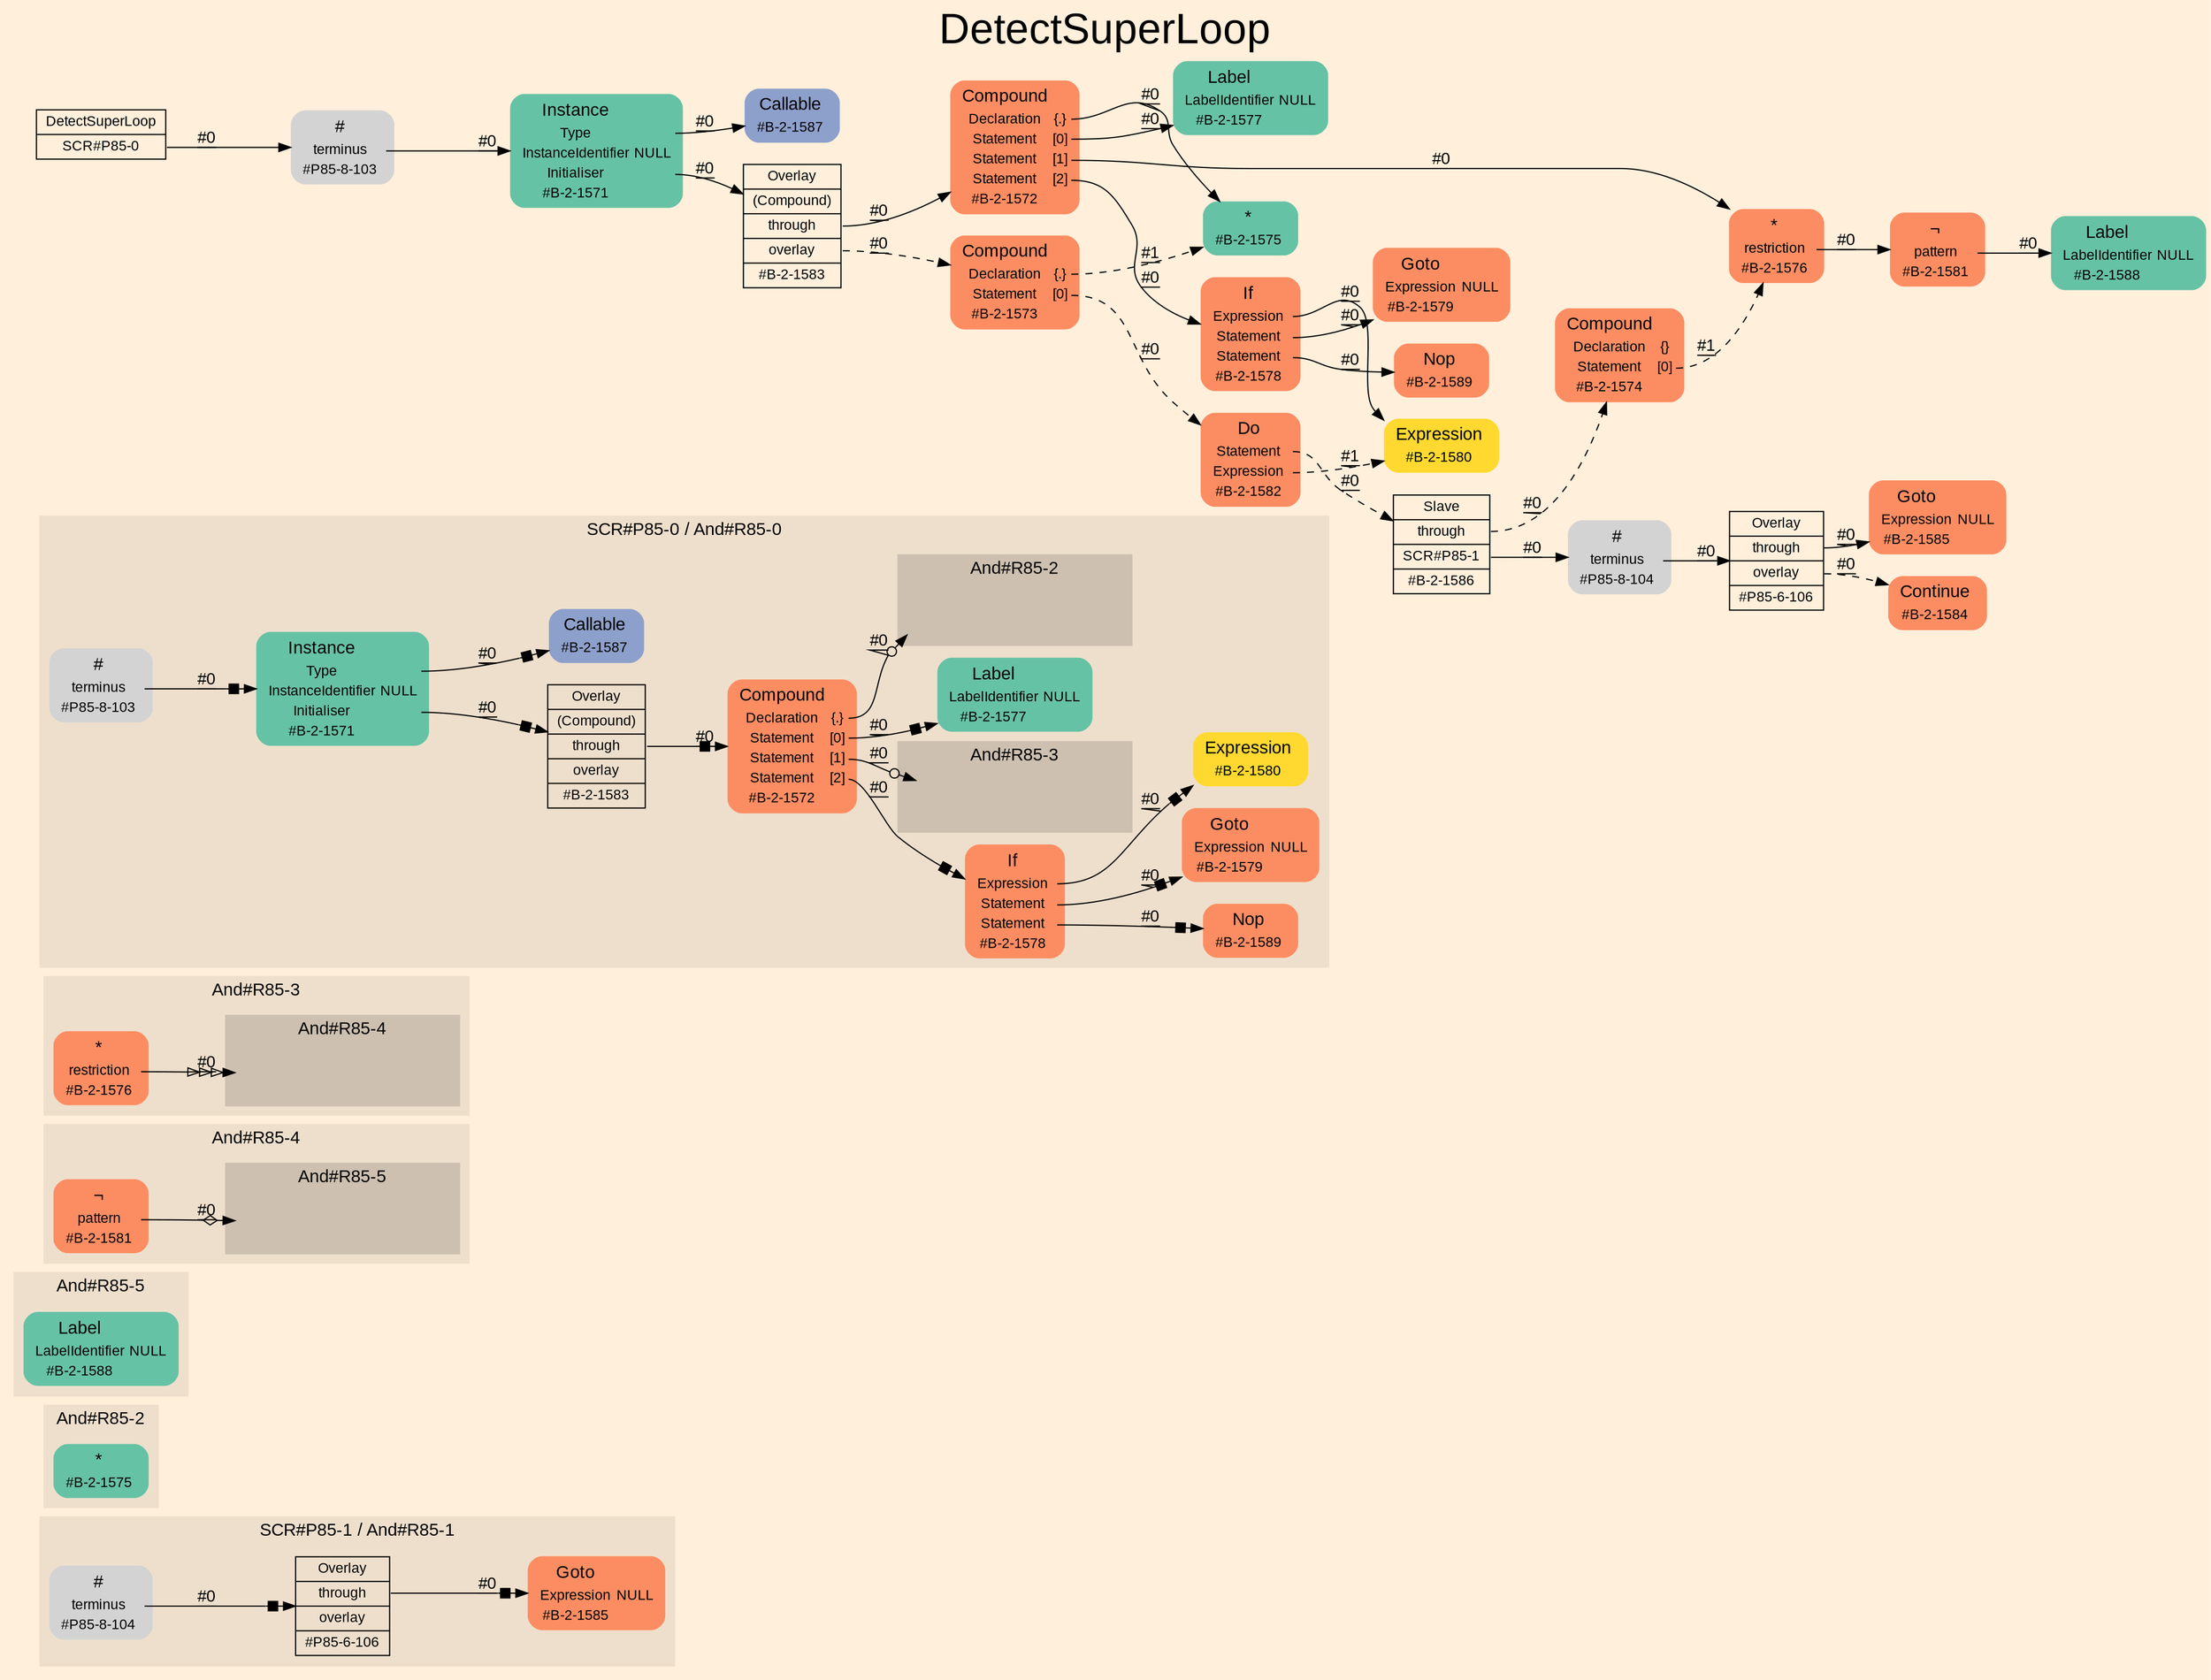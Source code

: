 digraph "DetectSuperLoop" {
label = "DetectSuperLoop"
labelloc = t
fontsize = "36"
graph [
    rankdir = "LR"
    ranksep = 0.3
    bgcolor = antiquewhite1
    color = black
    fontcolor = black
    fontname = "Arial"
];
node [
    fontname = "Arial"
];
edge [
    fontname = "Arial"
];

// -------------------- figure And#R85-1 --------------------
// -------- region And#R85-1 ----------
subgraph "clusterAnd#R85-1" {
    label = "SCR#P85-1 / And#R85-1"
    style = "filled"
    color = antiquewhite2
    fontsize = "15"
    // -------- block And#R85-1[#B-2-1585] ----------
    "And#R85-1[#B-2-1585]" [
        shape = "plaintext"
        fillcolor = "/set28/2"
        label = <<TABLE BORDER="0" CELLBORDER="0" CELLSPACING="0">
         <TR><TD><FONT POINT-SIZE="15.0">Goto</FONT></TD><TD></TD></TR>
         <TR><TD>Expression</TD><TD PORT="port0">NULL</TD></TR>
         <TR><TD>#B-2-1585</TD><TD PORT="port1"></TD></TR>
        </TABLE>>
        style = "rounded,filled"
        fontsize = "12"
    ];
    
    // -------- block And#R85-1[#P85-6-106] ----------
    "And#R85-1[#P85-6-106]" [
        shape = "record"
        fillcolor = antiquewhite2
        label = "<fixed> Overlay | <port0> through | <port1> overlay | <port2> #P85-6-106"
        style = "filled"
        fontsize = "12"
        color = black
        fontcolor = black
    ];
    
    "And#R85-1[#P85-6-106]":port0 -> "And#R85-1[#B-2-1585]" [
        arrowhead="normalnonebox"
        label = "#0"
        decorate = true
        color = black
        fontcolor = black
    ];
    
    // -------- block And#R85-1[#P85-8-104] ----------
    "And#R85-1[#P85-8-104]" [
        shape = "plaintext"
        label = <<TABLE BORDER="0" CELLBORDER="0" CELLSPACING="0">
         <TR><TD><FONT POINT-SIZE="15.0">#</FONT></TD><TD></TD></TR>
         <TR><TD>terminus</TD><TD PORT="port0"></TD></TR>
         <TR><TD>#P85-8-104</TD><TD PORT="port1"></TD></TR>
        </TABLE>>
        style = "rounded,filled"
        fontsize = "12"
    ];
    
    "And#R85-1[#P85-8-104]":port0 -> "And#R85-1[#P85-6-106]" [
        arrowhead="normalnonebox"
        label = "#0"
        decorate = true
        color = black
        fontcolor = black
    ];
    
}


// -------------------- figure And#R85-2 --------------------
// -------- region And#R85-2 ----------
subgraph "clusterAnd#R85-2" {
    label = "And#R85-2"
    style = "filled"
    color = antiquewhite2
    fontsize = "15"
    // -------- block And#R85-2[#B-2-1575] ----------
    "And#R85-2[#B-2-1575]" [
        shape = "plaintext"
        fillcolor = "/set28/1"
        label = <<TABLE BORDER="0" CELLBORDER="0" CELLSPACING="0">
         <TR><TD><FONT POINT-SIZE="15.0">*</FONT></TD><TD></TD></TR>
         <TR><TD>#B-2-1575</TD><TD PORT="port0"></TD></TR>
        </TABLE>>
        style = "rounded,filled"
        fontsize = "12"
    ];
    
}


// -------------------- figure And#R85-5 --------------------
// -------- region And#R85-5 ----------
subgraph "clusterAnd#R85-5" {
    label = "And#R85-5"
    style = "filled"
    color = antiquewhite2
    fontsize = "15"
    // -------- block And#R85-5[#B-2-1588] ----------
    "And#R85-5[#B-2-1588]" [
        shape = "plaintext"
        fillcolor = "/set28/1"
        label = <<TABLE BORDER="0" CELLBORDER="0" CELLSPACING="0">
         <TR><TD><FONT POINT-SIZE="15.0">Label</FONT></TD><TD></TD></TR>
         <TR><TD>LabelIdentifier</TD><TD PORT="port0">NULL</TD></TR>
         <TR><TD>#B-2-1588</TD><TD PORT="port1"></TD></TR>
        </TABLE>>
        style = "rounded,filled"
        fontsize = "12"
    ];
    
}


// -------------------- figure And#R85-4 --------------------
// -------- region And#R85-4 ----------
subgraph "clusterAnd#R85-4" {
    label = "And#R85-4"
    style = "filled"
    color = antiquewhite2
    fontsize = "15"
    // -------- block And#R85-4[#B-2-1581] ----------
    "And#R85-4[#B-2-1581]" [
        shape = "plaintext"
        fillcolor = "/set28/2"
        label = <<TABLE BORDER="0" CELLBORDER="0" CELLSPACING="0">
         <TR><TD><FONT POINT-SIZE="15.0">¬</FONT></TD><TD></TD></TR>
         <TR><TD>pattern</TD><TD PORT="port0"></TD></TR>
         <TR><TD>#B-2-1581</TD><TD PORT="port1"></TD></TR>
        </TABLE>>
        style = "rounded,filled"
        fontsize = "12"
    ];
    
    "And#R85-4[#B-2-1581]":port0 -> "#0->And#R85-4[#B-2-1588]" [
        arrowhead="normalnoneodiamond"
        label = "#0"
        decorate = true
        color = black
        fontcolor = black
    ];
    
    // -------- region And#R85-4[And#R85-5] ----------
    subgraph "clusterAnd#R85-4[And#R85-5]" {
        label = "And#R85-5"
        style = "filled"
        color = antiquewhite3
        fontsize = "15"
        // -------- block #0->And#R85-4[#B-2-1588] ----------
        "#0->And#R85-4[#B-2-1588]" [
            shape = "none"
            style = "invisible"
        ];
        
    }
    
}


// -------------------- figure And#R85-3 --------------------
// -------- region And#R85-3 ----------
subgraph "clusterAnd#R85-3" {
    label = "And#R85-3"
    style = "filled"
    color = antiquewhite2
    fontsize = "15"
    // -------- block And#R85-3[#B-2-1576] ----------
    "And#R85-3[#B-2-1576]" [
        shape = "plaintext"
        fillcolor = "/set28/2"
        label = <<TABLE BORDER="0" CELLBORDER="0" CELLSPACING="0">
         <TR><TD><FONT POINT-SIZE="15.0">*</FONT></TD><TD></TD></TR>
         <TR><TD>restriction</TD><TD PORT="port0"></TD></TR>
         <TR><TD>#B-2-1576</TD><TD PORT="port1"></TD></TR>
        </TABLE>>
        style = "rounded,filled"
        fontsize = "12"
    ];
    
    "And#R85-3[#B-2-1576]":port0 -> "#0->And#R85-3[#B-2-1581]" [
        arrowhead="normalonormalonormalonormal"
        label = "#0"
        decorate = true
        color = black
        fontcolor = black
    ];
    
    // -------- region And#R85-3[And#R85-4] ----------
    subgraph "clusterAnd#R85-3[And#R85-4]" {
        label = "And#R85-4"
        style = "filled"
        color = antiquewhite3
        fontsize = "15"
        // -------- block #0->And#R85-3[#B-2-1581] ----------
        "#0->And#R85-3[#B-2-1581]" [
            shape = "none"
            style = "invisible"
        ];
        
    }
    
}


// -------------------- figure And#R85-0 --------------------
// -------- region And#R85-0 ----------
subgraph "clusterAnd#R85-0" {
    label = "SCR#P85-0 / And#R85-0"
    style = "filled"
    color = antiquewhite2
    fontsize = "15"
    // -------- block And#R85-0[#B-2-1571] ----------
    "And#R85-0[#B-2-1571]" [
        shape = "plaintext"
        fillcolor = "/set28/1"
        label = <<TABLE BORDER="0" CELLBORDER="0" CELLSPACING="0">
         <TR><TD><FONT POINT-SIZE="15.0">Instance</FONT></TD><TD></TD></TR>
         <TR><TD>Type</TD><TD PORT="port0"></TD></TR>
         <TR><TD>InstanceIdentifier</TD><TD PORT="port1">NULL</TD></TR>
         <TR><TD>Initialiser</TD><TD PORT="port2"></TD></TR>
         <TR><TD>#B-2-1571</TD><TD PORT="port3"></TD></TR>
        </TABLE>>
        style = "rounded,filled"
        fontsize = "12"
    ];
    
    "And#R85-0[#B-2-1571]":port0 -> "And#R85-0[#B-2-1587]" [
        arrowhead="normalnonebox"
        label = "#0"
        decorate = true
        color = black
        fontcolor = black
    ];
    
    "And#R85-0[#B-2-1571]":port2 -> "And#R85-0[#B-2-1583]" [
        arrowhead="normalnonebox"
        label = "#0"
        decorate = true
        color = black
        fontcolor = black
    ];
    
    // -------- block And#R85-0[#B-2-1580] ----------
    "And#R85-0[#B-2-1580]" [
        shape = "plaintext"
        fillcolor = "/set28/6"
        label = <<TABLE BORDER="0" CELLBORDER="0" CELLSPACING="0">
         <TR><TD><FONT POINT-SIZE="15.0">Expression</FONT></TD><TD></TD></TR>
         <TR><TD>#B-2-1580</TD><TD PORT="port0"></TD></TR>
        </TABLE>>
        style = "rounded,filled"
        fontsize = "12"
    ];
    
    // -------- block And#R85-0[#B-2-1587] ----------
    "And#R85-0[#B-2-1587]" [
        shape = "plaintext"
        fillcolor = "/set28/3"
        label = <<TABLE BORDER="0" CELLBORDER="0" CELLSPACING="0">
         <TR><TD><FONT POINT-SIZE="15.0">Callable</FONT></TD><TD></TD></TR>
         <TR><TD>#B-2-1587</TD><TD PORT="port0"></TD></TR>
        </TABLE>>
        style = "rounded,filled"
        fontsize = "12"
    ];
    
    // -------- block And#R85-0[#B-2-1572] ----------
    "And#R85-0[#B-2-1572]" [
        shape = "plaintext"
        fillcolor = "/set28/2"
        label = <<TABLE BORDER="0" CELLBORDER="0" CELLSPACING="0">
         <TR><TD><FONT POINT-SIZE="15.0">Compound</FONT></TD><TD></TD></TR>
         <TR><TD>Declaration</TD><TD PORT="port0">{.}</TD></TR>
         <TR><TD>Statement</TD><TD PORT="port1">[0]</TD></TR>
         <TR><TD>Statement</TD><TD PORT="port2">[1]</TD></TR>
         <TR><TD>Statement</TD><TD PORT="port3">[2]</TD></TR>
         <TR><TD>#B-2-1572</TD><TD PORT="port4"></TD></TR>
        </TABLE>>
        style = "rounded,filled"
        fontsize = "12"
    ];
    
    "And#R85-0[#B-2-1572]":port0 -> "#0->And#R85-0[#B-2-1575]" [
        arrowhead="normalnoneodot"
        label = "#0"
        decorate = true
        color = black
        fontcolor = black
    ];
    
    "And#R85-0[#B-2-1572]":port1 -> "And#R85-0[#B-2-1577]" [
        arrowhead="normalnonebox"
        label = "#0"
        decorate = true
        color = black
        fontcolor = black
    ];
    
    "And#R85-0[#B-2-1572]":port2 -> "#0->And#R85-0[#B-2-1576]" [
        arrowhead="normalnoneodot"
        label = "#0"
        decorate = true
        color = black
        fontcolor = black
    ];
    
    "And#R85-0[#B-2-1572]":port3 -> "And#R85-0[#B-2-1578]" [
        arrowhead="normalnonebox"
        label = "#0"
        decorate = true
        color = black
        fontcolor = black
    ];
    
    // -------- block And#R85-0[#B-2-1577] ----------
    "And#R85-0[#B-2-1577]" [
        shape = "plaintext"
        fillcolor = "/set28/1"
        label = <<TABLE BORDER="0" CELLBORDER="0" CELLSPACING="0">
         <TR><TD><FONT POINT-SIZE="15.0">Label</FONT></TD><TD></TD></TR>
         <TR><TD>LabelIdentifier</TD><TD PORT="port0">NULL</TD></TR>
         <TR><TD>#B-2-1577</TD><TD PORT="port1"></TD></TR>
        </TABLE>>
        style = "rounded,filled"
        fontsize = "12"
    ];
    
    // -------- block And#R85-0[#B-2-1578] ----------
    "And#R85-0[#B-2-1578]" [
        shape = "plaintext"
        fillcolor = "/set28/2"
        label = <<TABLE BORDER="0" CELLBORDER="0" CELLSPACING="0">
         <TR><TD><FONT POINT-SIZE="15.0">If</FONT></TD><TD></TD></TR>
         <TR><TD>Expression</TD><TD PORT="port0"></TD></TR>
         <TR><TD>Statement</TD><TD PORT="port1"></TD></TR>
         <TR><TD>Statement</TD><TD PORT="port2"></TD></TR>
         <TR><TD>#B-2-1578</TD><TD PORT="port3"></TD></TR>
        </TABLE>>
        style = "rounded,filled"
        fontsize = "12"
    ];
    
    "And#R85-0[#B-2-1578]":port0 -> "And#R85-0[#B-2-1580]" [
        arrowhead="normalnonebox"
        label = "#0"
        decorate = true
        color = black
        fontcolor = black
    ];
    
    "And#R85-0[#B-2-1578]":port1 -> "And#R85-0[#B-2-1579]" [
        arrowhead="normalnonebox"
        label = "#0"
        decorate = true
        color = black
        fontcolor = black
    ];
    
    "And#R85-0[#B-2-1578]":port2 -> "And#R85-0[#B-2-1589]" [
        arrowhead="normalnonebox"
        label = "#0"
        decorate = true
        color = black
        fontcolor = black
    ];
    
    // -------- block And#R85-0[#B-2-1579] ----------
    "And#R85-0[#B-2-1579]" [
        shape = "plaintext"
        fillcolor = "/set28/2"
        label = <<TABLE BORDER="0" CELLBORDER="0" CELLSPACING="0">
         <TR><TD><FONT POINT-SIZE="15.0">Goto</FONT></TD><TD></TD></TR>
         <TR><TD>Expression</TD><TD PORT="port0">NULL</TD></TR>
         <TR><TD>#B-2-1579</TD><TD PORT="port1"></TD></TR>
        </TABLE>>
        style = "rounded,filled"
        fontsize = "12"
    ];
    
    // -------- block And#R85-0[#B-2-1583] ----------
    "And#R85-0[#B-2-1583]" [
        shape = "record"
        fillcolor = antiquewhite2
        label = "<fixed> Overlay | <port0> (Compound) | <port1> through | <port2> overlay | <port3> #B-2-1583"
        style = "filled"
        fontsize = "12"
        color = black
        fontcolor = black
    ];
    
    "And#R85-0[#B-2-1583]":port1 -> "And#R85-0[#B-2-1572]" [
        arrowhead="normalnonebox"
        label = "#0"
        decorate = true
        color = black
        fontcolor = black
    ];
    
    // -------- block And#R85-0[#B-2-1589] ----------
    "And#R85-0[#B-2-1589]" [
        shape = "plaintext"
        fillcolor = "/set28/2"
        label = <<TABLE BORDER="0" CELLBORDER="0" CELLSPACING="0">
         <TR><TD><FONT POINT-SIZE="15.0">Nop</FONT></TD><TD></TD></TR>
         <TR><TD>#B-2-1589</TD><TD PORT="port0"></TD></TR>
        </TABLE>>
        style = "rounded,filled"
        fontsize = "12"
    ];
    
    // -------- block And#R85-0[#P85-8-103] ----------
    "And#R85-0[#P85-8-103]" [
        shape = "plaintext"
        label = <<TABLE BORDER="0" CELLBORDER="0" CELLSPACING="0">
         <TR><TD><FONT POINT-SIZE="15.0">#</FONT></TD><TD></TD></TR>
         <TR><TD>terminus</TD><TD PORT="port0"></TD></TR>
         <TR><TD>#P85-8-103</TD><TD PORT="port1"></TD></TR>
        </TABLE>>
        style = "rounded,filled"
        fontsize = "12"
    ];
    
    "And#R85-0[#P85-8-103]":port0 -> "And#R85-0[#B-2-1571]" [
        arrowhead="normalnonebox"
        label = "#0"
        decorate = true
        color = black
        fontcolor = black
    ];
    
    // -------- region And#R85-0[And#R85-2] ----------
    subgraph "clusterAnd#R85-0[And#R85-2]" {
        label = "And#R85-2"
        style = "filled"
        color = antiquewhite3
        fontsize = "15"
        // -------- block #0->And#R85-0[#B-2-1575] ----------
        "#0->And#R85-0[#B-2-1575]" [
            shape = "none"
            style = "invisible"
        ];
        
    }
    
    // -------- region And#R85-0[And#R85-3] ----------
    subgraph "clusterAnd#R85-0[And#R85-3]" {
        label = "And#R85-3"
        style = "filled"
        color = antiquewhite3
        fontsize = "15"
        // -------- block #0->And#R85-0[#B-2-1576] ----------
        "#0->And#R85-0[#B-2-1576]" [
            shape = "none"
            style = "invisible"
        ];
        
    }
    
}


// -------------------- transformation figure --------------------
// -------- block CR#P85-0 ----------
"CR#P85-0" [
    shape = "record"
    fillcolor = antiquewhite1
    label = "<fixed> DetectSuperLoop | <port0> SCR#P85-0"
    style = "filled"
    fontsize = "12"
    color = black
    fontcolor = black
];

"CR#P85-0":port0 -> "#P85-8-103" [
    label = "#0"
    decorate = true
    color = black
    fontcolor = black
];

// -------- block #P85-8-103 ----------
"#P85-8-103" [
    shape = "plaintext"
    label = <<TABLE BORDER="0" CELLBORDER="0" CELLSPACING="0">
     <TR><TD><FONT POINT-SIZE="15.0">#</FONT></TD><TD></TD></TR>
     <TR><TD>terminus</TD><TD PORT="port0"></TD></TR>
     <TR><TD>#P85-8-103</TD><TD PORT="port1"></TD></TR>
    </TABLE>>
    style = "rounded,filled"
    fontsize = "12"
];

"#P85-8-103":port0 -> "#B-2-1571" [
    label = "#0"
    decorate = true
    color = black
    fontcolor = black
];

// -------- block #B-2-1571 ----------
"#B-2-1571" [
    shape = "plaintext"
    fillcolor = "/set28/1"
    label = <<TABLE BORDER="0" CELLBORDER="0" CELLSPACING="0">
     <TR><TD><FONT POINT-SIZE="15.0">Instance</FONT></TD><TD></TD></TR>
     <TR><TD>Type</TD><TD PORT="port0"></TD></TR>
     <TR><TD>InstanceIdentifier</TD><TD PORT="port1">NULL</TD></TR>
     <TR><TD>Initialiser</TD><TD PORT="port2"></TD></TR>
     <TR><TD>#B-2-1571</TD><TD PORT="port3"></TD></TR>
    </TABLE>>
    style = "rounded,filled"
    fontsize = "12"
];

"#B-2-1571":port0 -> "#B-2-1587" [
    label = "#0"
    decorate = true
    color = black
    fontcolor = black
];

"#B-2-1571":port2 -> "#B-2-1583" [
    label = "#0"
    decorate = true
    color = black
    fontcolor = black
];

// -------- block #B-2-1587 ----------
"#B-2-1587" [
    shape = "plaintext"
    fillcolor = "/set28/3"
    label = <<TABLE BORDER="0" CELLBORDER="0" CELLSPACING="0">
     <TR><TD><FONT POINT-SIZE="15.0">Callable</FONT></TD><TD></TD></TR>
     <TR><TD>#B-2-1587</TD><TD PORT="port0"></TD></TR>
    </TABLE>>
    style = "rounded,filled"
    fontsize = "12"
];

// -------- block #B-2-1583 ----------
"#B-2-1583" [
    shape = "record"
    fillcolor = antiquewhite1
    label = "<fixed> Overlay | <port0> (Compound) | <port1> through | <port2> overlay | <port3> #B-2-1583"
    style = "filled"
    fontsize = "12"
    color = black
    fontcolor = black
];

"#B-2-1583":port1 -> "#B-2-1572" [
    label = "#0"
    decorate = true
    color = black
    fontcolor = black
];

"#B-2-1583":port2 -> "#B-2-1573" [
    style="dashed"
    label = "#0"
    decorate = true
    color = black
    fontcolor = black
];

// -------- block #B-2-1572 ----------
"#B-2-1572" [
    shape = "plaintext"
    fillcolor = "/set28/2"
    label = <<TABLE BORDER="0" CELLBORDER="0" CELLSPACING="0">
     <TR><TD><FONT POINT-SIZE="15.0">Compound</FONT></TD><TD></TD></TR>
     <TR><TD>Declaration</TD><TD PORT="port0">{.}</TD></TR>
     <TR><TD>Statement</TD><TD PORT="port1">[0]</TD></TR>
     <TR><TD>Statement</TD><TD PORT="port2">[1]</TD></TR>
     <TR><TD>Statement</TD><TD PORT="port3">[2]</TD></TR>
     <TR><TD>#B-2-1572</TD><TD PORT="port4"></TD></TR>
    </TABLE>>
    style = "rounded,filled"
    fontsize = "12"
];

"#B-2-1572":port0 -> "#B-2-1575" [
    label = "#0"
    decorate = true
    color = black
    fontcolor = black
];

"#B-2-1572":port1 -> "#B-2-1577" [
    label = "#0"
    decorate = true
    color = black
    fontcolor = black
];

"#B-2-1572":port2 -> "#B-2-1576" [
    label = "#0"
    decorate = true
    color = black
    fontcolor = black
];

"#B-2-1572":port3 -> "#B-2-1578" [
    label = "#0"
    decorate = true
    color = black
    fontcolor = black
];

// -------- block #B-2-1575 ----------
"#B-2-1575" [
    shape = "plaintext"
    fillcolor = "/set28/1"
    label = <<TABLE BORDER="0" CELLBORDER="0" CELLSPACING="0">
     <TR><TD><FONT POINT-SIZE="15.0">*</FONT></TD><TD></TD></TR>
     <TR><TD>#B-2-1575</TD><TD PORT="port0"></TD></TR>
    </TABLE>>
    style = "rounded,filled"
    fontsize = "12"
];

// -------- block #B-2-1577 ----------
"#B-2-1577" [
    shape = "plaintext"
    fillcolor = "/set28/1"
    label = <<TABLE BORDER="0" CELLBORDER="0" CELLSPACING="0">
     <TR><TD><FONT POINT-SIZE="15.0">Label</FONT></TD><TD></TD></TR>
     <TR><TD>LabelIdentifier</TD><TD PORT="port0">NULL</TD></TR>
     <TR><TD>#B-2-1577</TD><TD PORT="port1"></TD></TR>
    </TABLE>>
    style = "rounded,filled"
    fontsize = "12"
];

// -------- block #B-2-1576 ----------
"#B-2-1576" [
    shape = "plaintext"
    fillcolor = "/set28/2"
    label = <<TABLE BORDER="0" CELLBORDER="0" CELLSPACING="0">
     <TR><TD><FONT POINT-SIZE="15.0">*</FONT></TD><TD></TD></TR>
     <TR><TD>restriction</TD><TD PORT="port0"></TD></TR>
     <TR><TD>#B-2-1576</TD><TD PORT="port1"></TD></TR>
    </TABLE>>
    style = "rounded,filled"
    fontsize = "12"
];

"#B-2-1576":port0 -> "#B-2-1581" [
    label = "#0"
    decorate = true
    color = black
    fontcolor = black
];

// -------- block #B-2-1581 ----------
"#B-2-1581" [
    shape = "plaintext"
    fillcolor = "/set28/2"
    label = <<TABLE BORDER="0" CELLBORDER="0" CELLSPACING="0">
     <TR><TD><FONT POINT-SIZE="15.0">¬</FONT></TD><TD></TD></TR>
     <TR><TD>pattern</TD><TD PORT="port0"></TD></TR>
     <TR><TD>#B-2-1581</TD><TD PORT="port1"></TD></TR>
    </TABLE>>
    style = "rounded,filled"
    fontsize = "12"
];

"#B-2-1581":port0 -> "#B-2-1588" [
    label = "#0"
    decorate = true
    color = black
    fontcolor = black
];

// -------- block #B-2-1588 ----------
"#B-2-1588" [
    shape = "plaintext"
    fillcolor = "/set28/1"
    label = <<TABLE BORDER="0" CELLBORDER="0" CELLSPACING="0">
     <TR><TD><FONT POINT-SIZE="15.0">Label</FONT></TD><TD></TD></TR>
     <TR><TD>LabelIdentifier</TD><TD PORT="port0">NULL</TD></TR>
     <TR><TD>#B-2-1588</TD><TD PORT="port1"></TD></TR>
    </TABLE>>
    style = "rounded,filled"
    fontsize = "12"
];

// -------- block #B-2-1578 ----------
"#B-2-1578" [
    shape = "plaintext"
    fillcolor = "/set28/2"
    label = <<TABLE BORDER="0" CELLBORDER="0" CELLSPACING="0">
     <TR><TD><FONT POINT-SIZE="15.0">If</FONT></TD><TD></TD></TR>
     <TR><TD>Expression</TD><TD PORT="port0"></TD></TR>
     <TR><TD>Statement</TD><TD PORT="port1"></TD></TR>
     <TR><TD>Statement</TD><TD PORT="port2"></TD></TR>
     <TR><TD>#B-2-1578</TD><TD PORT="port3"></TD></TR>
    </TABLE>>
    style = "rounded,filled"
    fontsize = "12"
];

"#B-2-1578":port0 -> "#B-2-1580" [
    label = "#0"
    decorate = true
    color = black
    fontcolor = black
];

"#B-2-1578":port1 -> "#B-2-1579" [
    label = "#0"
    decorate = true
    color = black
    fontcolor = black
];

"#B-2-1578":port2 -> "#B-2-1589" [
    label = "#0"
    decorate = true
    color = black
    fontcolor = black
];

// -------- block #B-2-1580 ----------
"#B-2-1580" [
    shape = "plaintext"
    fillcolor = "/set28/6"
    label = <<TABLE BORDER="0" CELLBORDER="0" CELLSPACING="0">
     <TR><TD><FONT POINT-SIZE="15.0">Expression</FONT></TD><TD></TD></TR>
     <TR><TD>#B-2-1580</TD><TD PORT="port0"></TD></TR>
    </TABLE>>
    style = "rounded,filled"
    fontsize = "12"
];

// -------- block #B-2-1579 ----------
"#B-2-1579" [
    shape = "plaintext"
    fillcolor = "/set28/2"
    label = <<TABLE BORDER="0" CELLBORDER="0" CELLSPACING="0">
     <TR><TD><FONT POINT-SIZE="15.0">Goto</FONT></TD><TD></TD></TR>
     <TR><TD>Expression</TD><TD PORT="port0">NULL</TD></TR>
     <TR><TD>#B-2-1579</TD><TD PORT="port1"></TD></TR>
    </TABLE>>
    style = "rounded,filled"
    fontsize = "12"
];

// -------- block #B-2-1589 ----------
"#B-2-1589" [
    shape = "plaintext"
    fillcolor = "/set28/2"
    label = <<TABLE BORDER="0" CELLBORDER="0" CELLSPACING="0">
     <TR><TD><FONT POINT-SIZE="15.0">Nop</FONT></TD><TD></TD></TR>
     <TR><TD>#B-2-1589</TD><TD PORT="port0"></TD></TR>
    </TABLE>>
    style = "rounded,filled"
    fontsize = "12"
];

// -------- block #B-2-1573 ----------
"#B-2-1573" [
    shape = "plaintext"
    fillcolor = "/set28/2"
    label = <<TABLE BORDER="0" CELLBORDER="0" CELLSPACING="0">
     <TR><TD><FONT POINT-SIZE="15.0">Compound</FONT></TD><TD></TD></TR>
     <TR><TD>Declaration</TD><TD PORT="port0">{.}</TD></TR>
     <TR><TD>Statement</TD><TD PORT="port1">[0]</TD></TR>
     <TR><TD>#B-2-1573</TD><TD PORT="port2"></TD></TR>
    </TABLE>>
    style = "rounded,filled"
    fontsize = "12"
];

"#B-2-1573":port0 -> "#B-2-1575" [
    style="dashed"
    label = "#1"
    decorate = true
    color = black
    fontcolor = black
];

"#B-2-1573":port1 -> "#B-2-1582" [
    style="dashed"
    label = "#0"
    decorate = true
    color = black
    fontcolor = black
];

// -------- block #B-2-1582 ----------
"#B-2-1582" [
    shape = "plaintext"
    fillcolor = "/set28/2"
    label = <<TABLE BORDER="0" CELLBORDER="0" CELLSPACING="0">
     <TR><TD><FONT POINT-SIZE="15.0">Do</FONT></TD><TD></TD></TR>
     <TR><TD>Statement</TD><TD PORT="port0"></TD></TR>
     <TR><TD>Expression</TD><TD PORT="port1"></TD></TR>
     <TR><TD>#B-2-1582</TD><TD PORT="port2"></TD></TR>
    </TABLE>>
    style = "rounded,filled"
    fontsize = "12"
];

"#B-2-1582":port0 -> "#B-2-1586" [
    style="dashed"
    label = "#0"
    decorate = true
    color = black
    fontcolor = black
];

"#B-2-1582":port1 -> "#B-2-1580" [
    style="dashed"
    label = "#1"
    decorate = true
    color = black
    fontcolor = black
];

// -------- block #B-2-1586 ----------
"#B-2-1586" [
    shape = "record"
    fillcolor = antiquewhite1
    label = "<fixed> Slave | <port0> through | <port1> SCR#P85-1 | <port2> #B-2-1586"
    style = "filled"
    fontsize = "12"
    color = black
    fontcolor = black
];

"#B-2-1586":port0 -> "#B-2-1574" [
    style="dashed"
    label = "#0"
    decorate = true
    color = black
    fontcolor = black
];

"#B-2-1586":port1 -> "#P85-8-104" [
    label = "#0"
    decorate = true
    color = black
    fontcolor = black
];

// -------- block #B-2-1574 ----------
"#B-2-1574" [
    shape = "plaintext"
    fillcolor = "/set28/2"
    label = <<TABLE BORDER="0" CELLBORDER="0" CELLSPACING="0">
     <TR><TD><FONT POINT-SIZE="15.0">Compound</FONT></TD><TD></TD></TR>
     <TR><TD>Declaration</TD><TD PORT="port0">{}</TD></TR>
     <TR><TD>Statement</TD><TD PORT="port1">[0]</TD></TR>
     <TR><TD>#B-2-1574</TD><TD PORT="port2"></TD></TR>
    </TABLE>>
    style = "rounded,filled"
    fontsize = "12"
];

"#B-2-1574":port1 -> "#B-2-1576" [
    style="dashed"
    label = "#1"
    decorate = true
    color = black
    fontcolor = black
];

// -------- block #P85-8-104 ----------
"#P85-8-104" [
    shape = "plaintext"
    label = <<TABLE BORDER="0" CELLBORDER="0" CELLSPACING="0">
     <TR><TD><FONT POINT-SIZE="15.0">#</FONT></TD><TD></TD></TR>
     <TR><TD>terminus</TD><TD PORT="port0"></TD></TR>
     <TR><TD>#P85-8-104</TD><TD PORT="port1"></TD></TR>
    </TABLE>>
    style = "rounded,filled"
    fontsize = "12"
];

"#P85-8-104":port0 -> "#P85-6-106" [
    label = "#0"
    decorate = true
    color = black
    fontcolor = black
];

// -------- block #P85-6-106 ----------
"#P85-6-106" [
    shape = "record"
    fillcolor = antiquewhite1
    label = "<fixed> Overlay | <port0> through | <port1> overlay | <port2> #P85-6-106"
    style = "filled"
    fontsize = "12"
    color = black
    fontcolor = black
];

"#P85-6-106":port0 -> "#B-2-1585" [
    label = "#0"
    decorate = true
    color = black
    fontcolor = black
];

"#P85-6-106":port1 -> "#B-2-1584" [
    style="dashed"
    label = "#0"
    decorate = true
    color = black
    fontcolor = black
];

// -------- block #B-2-1585 ----------
"#B-2-1585" [
    shape = "plaintext"
    fillcolor = "/set28/2"
    label = <<TABLE BORDER="0" CELLBORDER="0" CELLSPACING="0">
     <TR><TD><FONT POINT-SIZE="15.0">Goto</FONT></TD><TD></TD></TR>
     <TR><TD>Expression</TD><TD PORT="port0">NULL</TD></TR>
     <TR><TD>#B-2-1585</TD><TD PORT="port1"></TD></TR>
    </TABLE>>
    style = "rounded,filled"
    fontsize = "12"
];

// -------- block #B-2-1584 ----------
"#B-2-1584" [
    shape = "plaintext"
    fillcolor = "/set28/2"
    label = <<TABLE BORDER="0" CELLBORDER="0" CELLSPACING="0">
     <TR><TD><FONT POINT-SIZE="15.0">Continue</FONT></TD><TD></TD></TR>
     <TR><TD>#B-2-1584</TD><TD PORT="port0"></TD></TR>
    </TABLE>>
    style = "rounded,filled"
    fontsize = "12"
];


}
